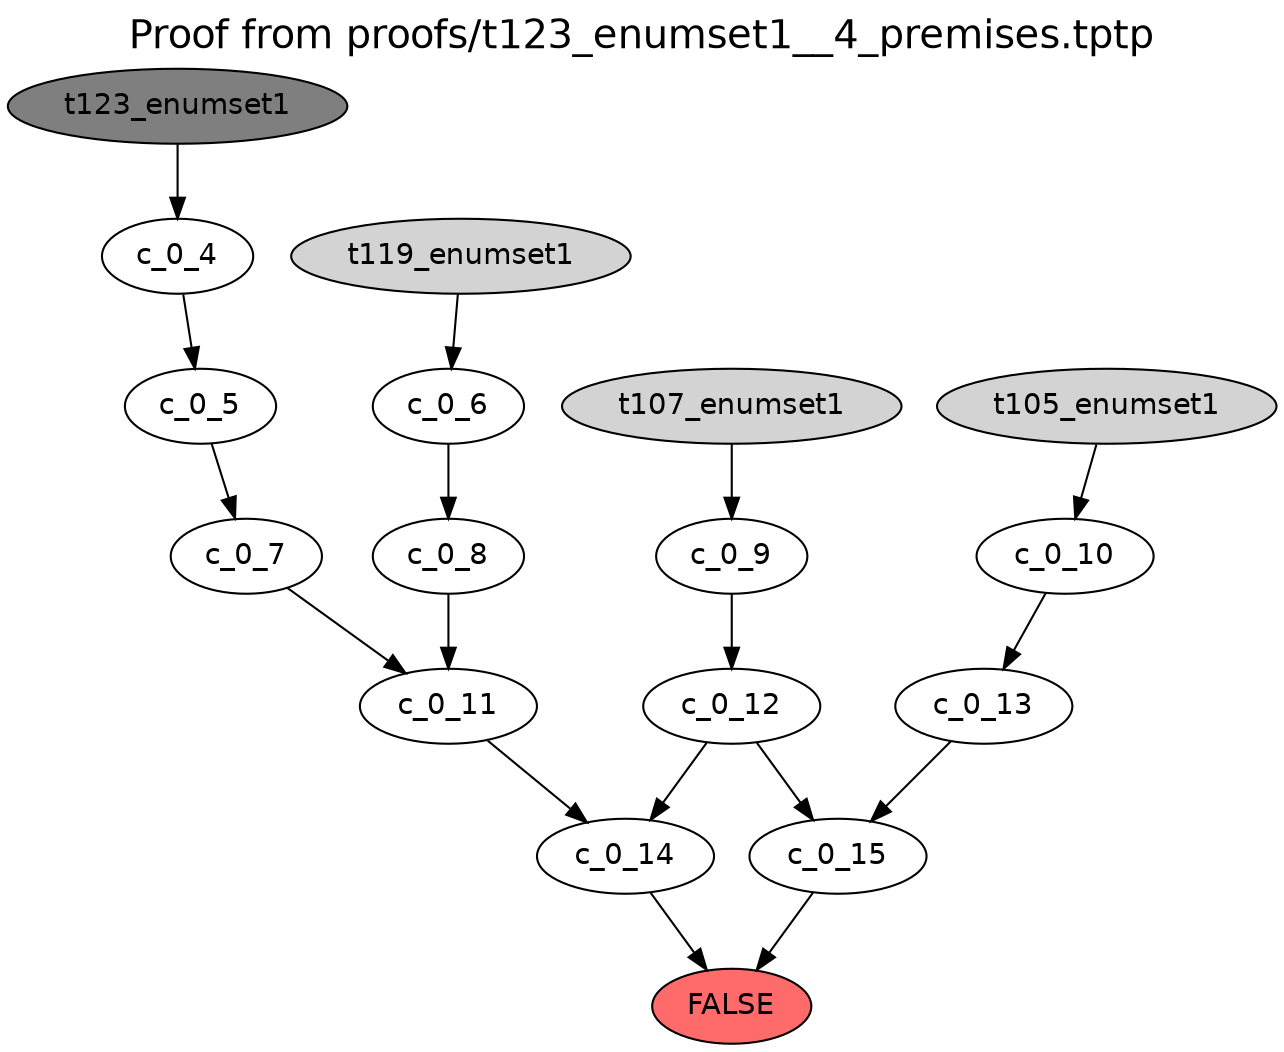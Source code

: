 digraph {
label="Proof from proofs/t123_enumset1__4_premises.tptp"
labelloc="t"
graph [fontname = "helvetica", fontsize=19]
node [fontname = "helvetica"]
edge [fontname = "helvetica"]
FALSE [style=filled fillcolor=indianred1]
t119_enumset1 [style=filled]
t107_enumset1 [style=filled]
t105_enumset1 [style=filled]
t123_enumset1 [style=filled fillcolor=grey50]
"c_0_4" -> "c_0_5"
"c_0_7" -> "c_0_11"
"t107_enumset1" -> "c_0_9"
"t119_enumset1" -> "c_0_6"
"c_0_6" -> "c_0_8"
"c_0_9" -> "c_0_12"
"c_0_12" -> "c_0_14"
"c_0_5" -> "c_0_7"
"c_0_11" -> "c_0_14"
"t123_enumset1" -> "c_0_4"
"c_0_15" -> "FALSE"
"t105_enumset1" -> "c_0_10"
"c_0_12" -> "c_0_15"
"c_0_8" -> "c_0_11"
"c_0_13" -> "c_0_15"
"c_0_10" -> "c_0_13"
"c_0_14" -> "FALSE"
}
